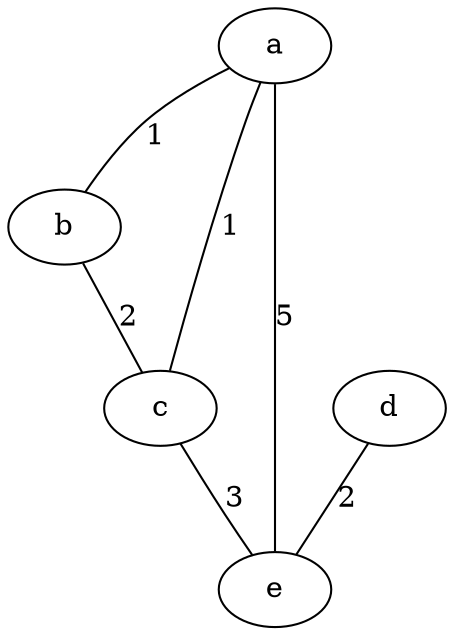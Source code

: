 strict graph "" {
	a	 [style=vertex];
	b	 [style=vertex];
	a -- b	 [color=black,
		label=1,
		style="edge",
		weight=1];
	c	 [style=vertex];
	a -- c	 [color=black,
		label=1,
		style="edge",
		weight=1];
	e	 [style=vertex];
	a -- e	 [color=black,
		label=5,
		style="edge",
		weight=5];
	b -- c	 [color=black,
		label=2,
		style="edge",
		weight=2];
	c -- e	 [color=black,
		label=3,
		style="edge",
		weight=3];
	d	 [style=vertex];
	d -- e	 [color=black,
		label=2,
		style="edge",
		weight=2];
}
